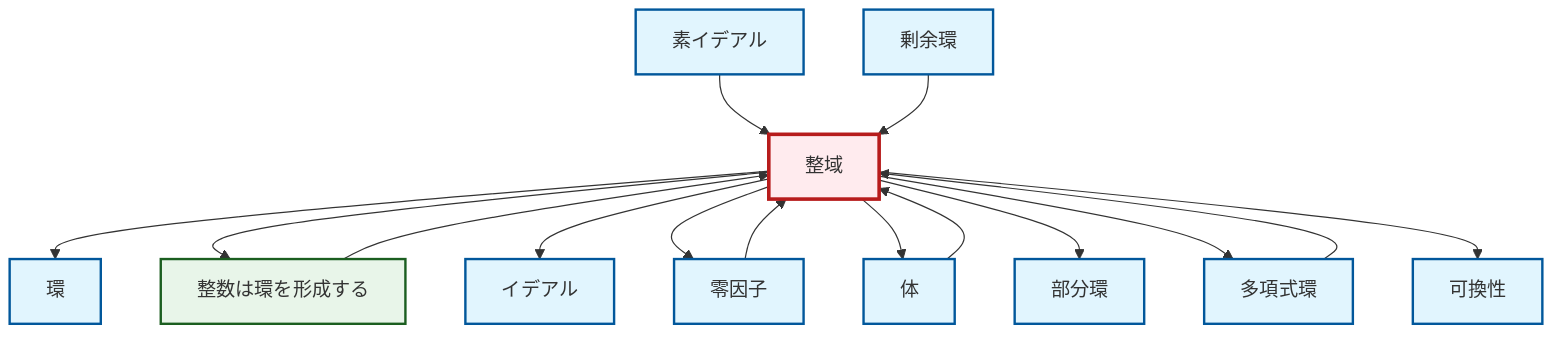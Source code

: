 graph TD
    classDef definition fill:#e1f5fe,stroke:#01579b,stroke-width:2px
    classDef theorem fill:#f3e5f5,stroke:#4a148c,stroke-width:2px
    classDef axiom fill:#fff3e0,stroke:#e65100,stroke-width:2px
    classDef example fill:#e8f5e9,stroke:#1b5e20,stroke-width:2px
    classDef current fill:#ffebee,stroke:#b71c1c,stroke-width:3px
    def-integral-domain["整域"]:::definition
    def-field["体"]:::definition
    def-ring["環"]:::definition
    def-quotient-ring["剰余環"]:::definition
    def-polynomial-ring["多項式環"]:::definition
    def-commutativity["可換性"]:::definition
    def-zero-divisor["零因子"]:::definition
    def-ideal["イデアル"]:::definition
    ex-integers-ring["整数は環を形成する"]:::example
    def-prime-ideal["素イデアル"]:::definition
    def-subring["部分環"]:::definition
    def-integral-domain --> def-ring
    def-integral-domain --> ex-integers-ring
    def-integral-domain --> def-ideal
    def-integral-domain --> def-zero-divisor
    def-integral-domain --> def-field
    def-prime-ideal --> def-integral-domain
    def-integral-domain --> def-subring
    def-zero-divisor --> def-integral-domain
    ex-integers-ring --> def-integral-domain
    def-field --> def-integral-domain
    def-polynomial-ring --> def-integral-domain
    def-integral-domain --> def-polynomial-ring
    def-integral-domain --> def-commutativity
    def-quotient-ring --> def-integral-domain
    class def-integral-domain current
